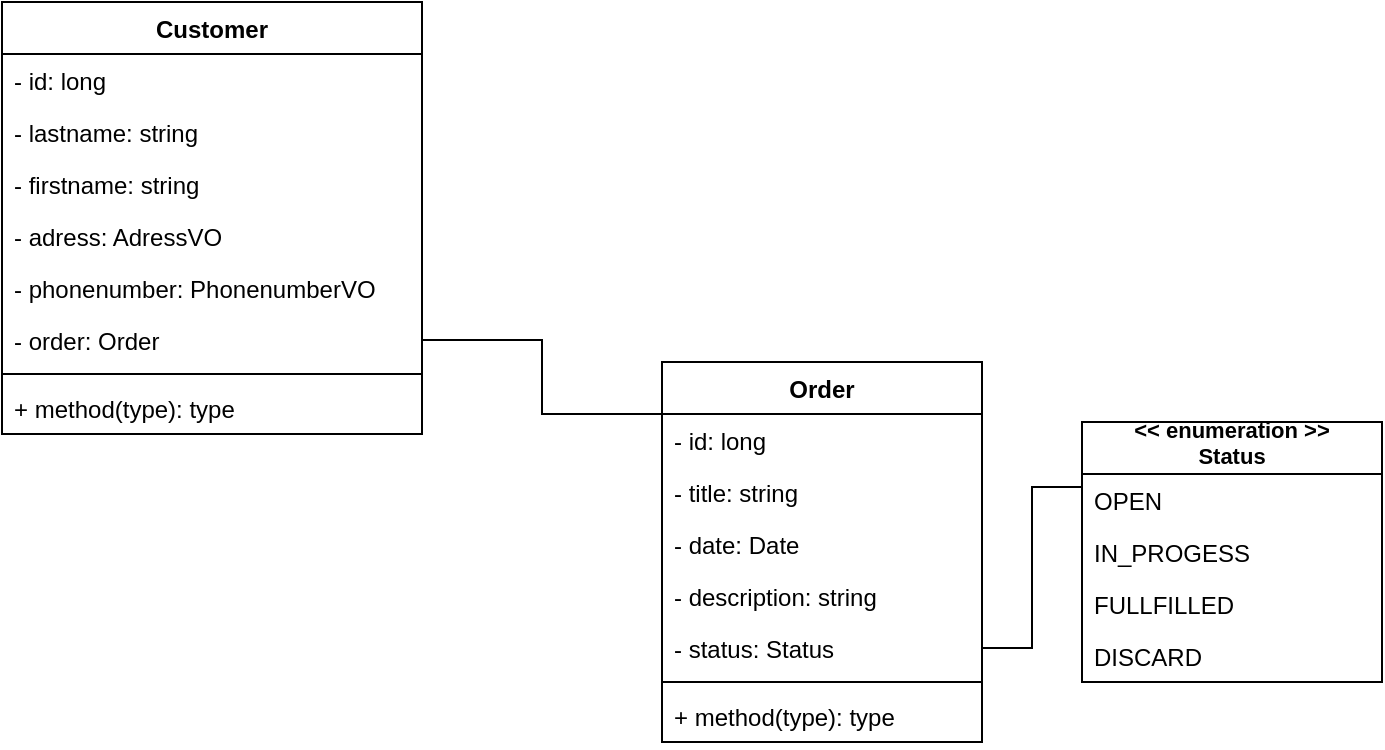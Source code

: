 <mxfile version="15.5.1" type="github"><diagram id="1Yt3TSJx8MZHrbTgnYvS" name="Page-1"><mxGraphModel dx="868" dy="1583" grid="1" gridSize="10" guides="1" tooltips="1" connect="1" arrows="1" fold="1" page="1" pageScale="1" pageWidth="850" pageHeight="1100" math="0" shadow="0"><root><mxCell id="0"/><mxCell id="1" parent="0"/><mxCell id="rFCh-DtLaKoqMe8977WI-1" value="Customer" style="swimlane;fontStyle=1;align=center;verticalAlign=top;childLayout=stackLayout;horizontal=1;startSize=26;horizontalStack=0;resizeParent=1;resizeParentMax=0;resizeLast=0;collapsible=1;marginBottom=0;" vertex="1" parent="1"><mxGeometry x="120" y="-150" width="210" height="216" as="geometry"><mxRectangle x="120" y="-150" width="90" height="26" as="alternateBounds"/></mxGeometry></mxCell><mxCell id="rFCh-DtLaKoqMe8977WI-2" value="- id: long&#xA;" style="text;strokeColor=none;fillColor=none;align=left;verticalAlign=top;spacingLeft=4;spacingRight=4;overflow=hidden;rotatable=0;points=[[0,0.5],[1,0.5]];portConstraint=eastwest;" vertex="1" parent="rFCh-DtLaKoqMe8977WI-1"><mxGeometry y="26" width="210" height="26" as="geometry"/></mxCell><mxCell id="rFCh-DtLaKoqMe8977WI-13" value="- lastname: string&#xA;&#xA;&#xA;" style="text;strokeColor=none;fillColor=none;align=left;verticalAlign=top;spacingLeft=4;spacingRight=4;overflow=hidden;rotatable=0;points=[[0,0.5],[1,0.5]];portConstraint=eastwest;" vertex="1" parent="rFCh-DtLaKoqMe8977WI-1"><mxGeometry y="52" width="210" height="26" as="geometry"/></mxCell><mxCell id="rFCh-DtLaKoqMe8977WI-11" value="- firstname: string&#xA;&#xA;&#xA;" style="text;strokeColor=none;fillColor=none;align=left;verticalAlign=top;spacingLeft=4;spacingRight=4;overflow=hidden;rotatable=0;points=[[0,0.5],[1,0.5]];portConstraint=eastwest;" vertex="1" parent="rFCh-DtLaKoqMe8977WI-1"><mxGeometry y="78" width="210" height="26" as="geometry"/></mxCell><mxCell id="rFCh-DtLaKoqMe8977WI-15" value="- adress: AdressVO" style="text;strokeColor=none;fillColor=none;align=left;verticalAlign=top;spacingLeft=4;spacingRight=4;overflow=hidden;rotatable=0;points=[[0,0.5],[1,0.5]];portConstraint=eastwest;" vertex="1" parent="rFCh-DtLaKoqMe8977WI-1"><mxGeometry y="104" width="210" height="26" as="geometry"/></mxCell><mxCell id="rFCh-DtLaKoqMe8977WI-12" value="- phonenumber: PhonenumberVO&#xA;&#xA;&#xA;" style="text;strokeColor=none;fillColor=none;align=left;verticalAlign=top;spacingLeft=4;spacingRight=4;overflow=hidden;rotatable=0;points=[[0,0.5],[1,0.5]];portConstraint=eastwest;" vertex="1" parent="rFCh-DtLaKoqMe8977WI-1"><mxGeometry y="130" width="210" height="26" as="geometry"/></mxCell><mxCell id="rFCh-DtLaKoqMe8977WI-14" value="- order: Order&#xA;&#xA;&#xA;" style="text;strokeColor=none;fillColor=none;align=left;verticalAlign=top;spacingLeft=4;spacingRight=4;overflow=hidden;rotatable=0;points=[[0,0.5],[1,0.5]];portConstraint=eastwest;" vertex="1" parent="rFCh-DtLaKoqMe8977WI-1"><mxGeometry y="156" width="210" height="26" as="geometry"/></mxCell><mxCell id="rFCh-DtLaKoqMe8977WI-3" value="" style="line;strokeWidth=1;fillColor=none;align=left;verticalAlign=middle;spacingTop=-1;spacingLeft=3;spacingRight=3;rotatable=0;labelPosition=right;points=[];portConstraint=eastwest;" vertex="1" parent="rFCh-DtLaKoqMe8977WI-1"><mxGeometry y="182" width="210" height="8" as="geometry"/></mxCell><mxCell id="rFCh-DtLaKoqMe8977WI-4" value="+ method(type): type" style="text;strokeColor=none;fillColor=none;align=left;verticalAlign=top;spacingLeft=4;spacingRight=4;overflow=hidden;rotatable=0;points=[[0,0.5],[1,0.5]];portConstraint=eastwest;" vertex="1" parent="rFCh-DtLaKoqMe8977WI-1"><mxGeometry y="190" width="210" height="26" as="geometry"/></mxCell><mxCell id="rFCh-DtLaKoqMe8977WI-27" value="Order" style="swimlane;fontStyle=1;align=center;verticalAlign=top;childLayout=stackLayout;horizontal=1;startSize=26;horizontalStack=0;resizeParent=1;resizeParentMax=0;resizeLast=0;collapsible=1;marginBottom=0;" vertex="1" parent="1"><mxGeometry x="450" y="30" width="160" height="190" as="geometry"/></mxCell><mxCell id="rFCh-DtLaKoqMe8977WI-33" value="- id: long&#xA;" style="text;strokeColor=none;fillColor=none;align=left;verticalAlign=top;spacingLeft=4;spacingRight=4;overflow=hidden;rotatable=0;points=[[0,0.5],[1,0.5]];portConstraint=eastwest;" vertex="1" parent="rFCh-DtLaKoqMe8977WI-27"><mxGeometry y="26" width="160" height="26" as="geometry"/></mxCell><mxCell id="rFCh-DtLaKoqMe8977WI-28" value="- title: string" style="text;strokeColor=none;fillColor=none;align=left;verticalAlign=top;spacingLeft=4;spacingRight=4;overflow=hidden;rotatable=0;points=[[0,0.5],[1,0.5]];portConstraint=eastwest;" vertex="1" parent="rFCh-DtLaKoqMe8977WI-27"><mxGeometry y="52" width="160" height="26" as="geometry"/></mxCell><mxCell id="rFCh-DtLaKoqMe8977WI-31" value="- date: Date" style="text;strokeColor=none;fillColor=none;align=left;verticalAlign=top;spacingLeft=4;spacingRight=4;overflow=hidden;rotatable=0;points=[[0,0.5],[1,0.5]];portConstraint=eastwest;" vertex="1" parent="rFCh-DtLaKoqMe8977WI-27"><mxGeometry y="78" width="160" height="26" as="geometry"/></mxCell><mxCell id="rFCh-DtLaKoqMe8977WI-32" value="- description: string" style="text;strokeColor=none;fillColor=none;align=left;verticalAlign=top;spacingLeft=4;spacingRight=4;overflow=hidden;rotatable=0;points=[[0,0.5],[1,0.5]];portConstraint=eastwest;" vertex="1" parent="rFCh-DtLaKoqMe8977WI-27"><mxGeometry y="104" width="160" height="26" as="geometry"/></mxCell><mxCell id="rFCh-DtLaKoqMe8977WI-34" value="- status: Status" style="text;strokeColor=none;fillColor=none;align=left;verticalAlign=top;spacingLeft=4;spacingRight=4;overflow=hidden;rotatable=0;points=[[0,0.5],[1,0.5]];portConstraint=eastwest;" vertex="1" parent="rFCh-DtLaKoqMe8977WI-27"><mxGeometry y="130" width="160" height="26" as="geometry"/></mxCell><mxCell id="rFCh-DtLaKoqMe8977WI-29" value="" style="line;strokeWidth=1;fillColor=none;align=left;verticalAlign=middle;spacingTop=-1;spacingLeft=3;spacingRight=3;rotatable=0;labelPosition=right;points=[];portConstraint=eastwest;" vertex="1" parent="rFCh-DtLaKoqMe8977WI-27"><mxGeometry y="156" width="160" height="8" as="geometry"/></mxCell><mxCell id="rFCh-DtLaKoqMe8977WI-30" value="+ method(type): type" style="text;strokeColor=none;fillColor=none;align=left;verticalAlign=top;spacingLeft=4;spacingRight=4;overflow=hidden;rotatable=0;points=[[0,0.5],[1,0.5]];portConstraint=eastwest;" vertex="1" parent="rFCh-DtLaKoqMe8977WI-27"><mxGeometry y="164" width="160" height="26" as="geometry"/></mxCell><mxCell id="rFCh-DtLaKoqMe8977WI-35" value="&lt;&lt; enumeration &gt;&gt;&#xA;Status" style="swimlane;fontStyle=1;childLayout=stackLayout;horizontal=1;startSize=26;fillColor=none;horizontalStack=0;resizeParent=1;resizeParentMax=0;resizeLast=0;collapsible=1;marginBottom=0;verticalAlign=bottom;fontSize=11;" vertex="1" parent="1"><mxGeometry x="660" y="60" width="150" height="130" as="geometry"/></mxCell><mxCell id="rFCh-DtLaKoqMe8977WI-37" value="OPEN" style="text;strokeColor=none;fillColor=none;align=left;verticalAlign=top;spacingLeft=4;spacingRight=4;overflow=hidden;rotatable=0;points=[[0,0.5],[1,0.5]];portConstraint=eastwest;" vertex="1" parent="rFCh-DtLaKoqMe8977WI-35"><mxGeometry y="26" width="150" height="26" as="geometry"/></mxCell><mxCell id="rFCh-DtLaKoqMe8977WI-36" value="IN_PROGESS" style="text;strokeColor=none;fillColor=none;align=left;verticalAlign=top;spacingLeft=4;spacingRight=4;overflow=hidden;rotatable=0;points=[[0,0.5],[1,0.5]];portConstraint=eastwest;" vertex="1" parent="rFCh-DtLaKoqMe8977WI-35"><mxGeometry y="52" width="150" height="26" as="geometry"/></mxCell><mxCell id="rFCh-DtLaKoqMe8977WI-38" value="FULLFILLED" style="text;strokeColor=none;fillColor=none;align=left;verticalAlign=top;spacingLeft=4;spacingRight=4;overflow=hidden;rotatable=0;points=[[0,0.5],[1,0.5]];portConstraint=eastwest;" vertex="1" parent="rFCh-DtLaKoqMe8977WI-35"><mxGeometry y="78" width="150" height="26" as="geometry"/></mxCell><mxCell id="rFCh-DtLaKoqMe8977WI-46" value="DISCARD" style="text;strokeColor=none;fillColor=none;align=left;verticalAlign=top;spacingLeft=4;spacingRight=4;overflow=hidden;rotatable=0;points=[[0,0.5],[1,0.5]];portConstraint=eastwest;" vertex="1" parent="rFCh-DtLaKoqMe8977WI-35"><mxGeometry y="104" width="150" height="26" as="geometry"/></mxCell><mxCell id="rFCh-DtLaKoqMe8977WI-42" style="edgeStyle=orthogonalEdgeStyle;rounded=0;orthogonalLoop=1;jettySize=auto;html=1;exitX=1;exitY=0.5;exitDx=0;exitDy=0;entryX=0;entryY=0.25;entryDx=0;entryDy=0;endArrow=none;endFill=0;strokeColor=default;" edge="1" parent="1" source="rFCh-DtLaKoqMe8977WI-34" target="rFCh-DtLaKoqMe8977WI-35"><mxGeometry relative="1" as="geometry"/></mxCell><mxCell id="rFCh-DtLaKoqMe8977WI-45" style="edgeStyle=orthogonalEdgeStyle;rounded=0;orthogonalLoop=1;jettySize=auto;html=1;exitX=1;exitY=0.5;exitDx=0;exitDy=0;endArrow=none;endFill=0;strokeColor=default;entryX=0.044;entryY=0.137;entryDx=0;entryDy=0;entryPerimeter=0;" edge="1" parent="1" source="rFCh-DtLaKoqMe8977WI-14" target="rFCh-DtLaKoqMe8977WI-27"><mxGeometry relative="1" as="geometry"><mxPoint x="430" y="30" as="targetPoint"/></mxGeometry></mxCell></root></mxGraphModel></diagram></mxfile>